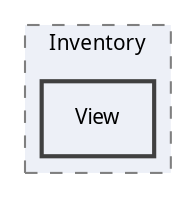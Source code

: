 digraph "View"
{
 // LATEX_PDF_SIZE
  edge [fontname="Calibrii",fontsize="10",labelfontname="Calibrii",labelfontsize="10"];
  node [fontname="Calibrii",fontsize="10",shape=record];
  compound=true
  subgraph clusterdir_7ed88aacee639700c1de979c127343ab {
    graph [ bgcolor="#edf0f7", pencolor="grey50", style="filled,dashed,", label="Inventory", fontname="Calibrii", fontsize="10", URL="dir_7ed88aacee639700c1de979c127343ab.html"]
  dir_2eb2b791452dd6e431ab9fae128e9f85 [shape=box, label="View", style="filled,bold,", fillcolor="#edf0f7", color="grey25", URL="dir_2eb2b791452dd6e431ab9fae128e9f85.html"];
  }
}
